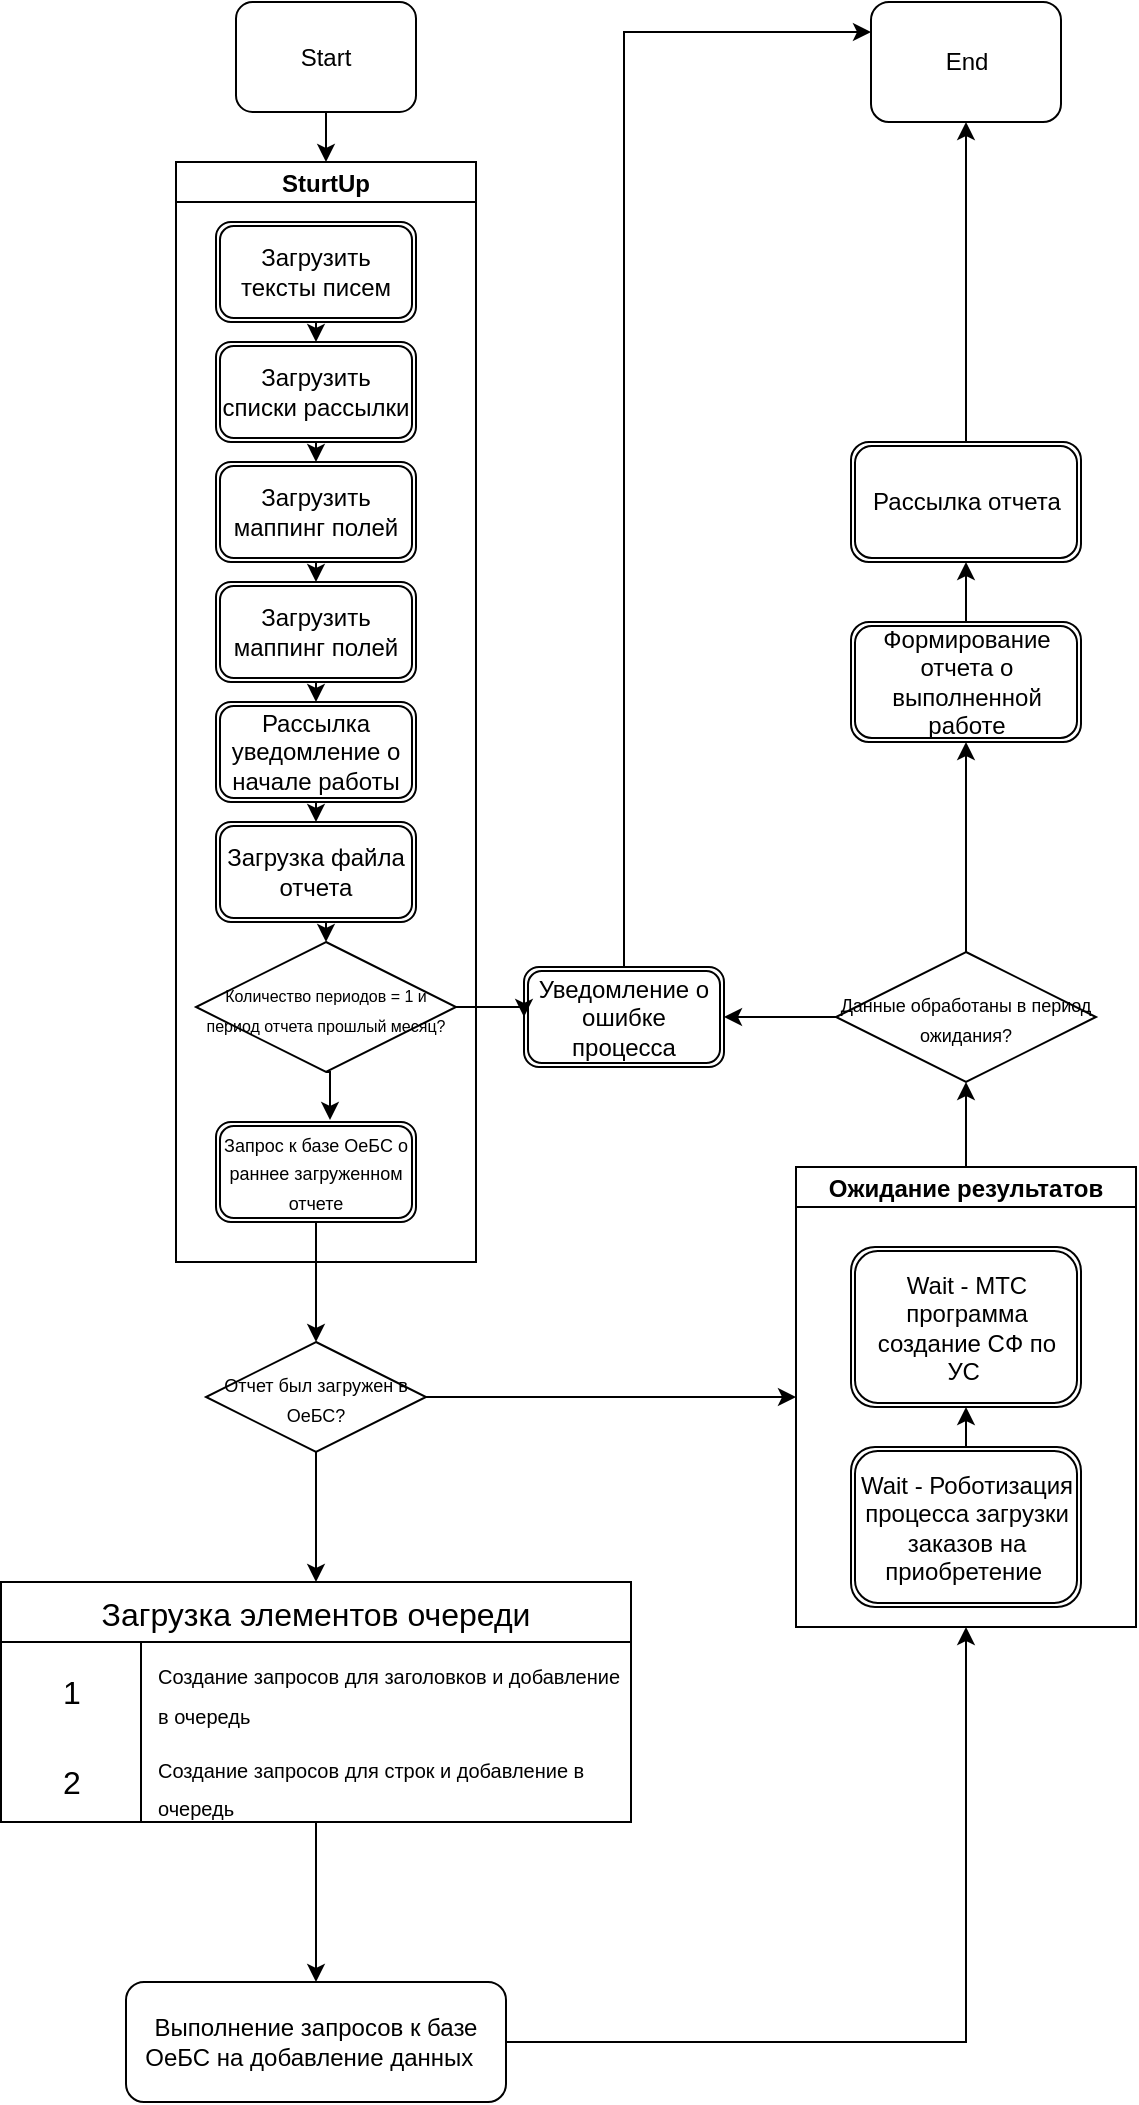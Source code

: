 <mxfile version="21.1.9" type="github">
  <diagram id="C5RBs43oDa-KdzZeNtuy" name="Page-1">
    <mxGraphModel dx="494" dy="754" grid="1" gridSize="10" guides="1" tooltips="1" connect="1" arrows="1" fold="1" page="1" pageScale="1" pageWidth="827" pageHeight="1169" math="0" shadow="0">
      <root>
        <mxCell id="WIyWlLk6GJQsqaUBKTNV-0" />
        <mxCell id="WIyWlLk6GJQsqaUBKTNV-1" parent="WIyWlLk6GJQsqaUBKTNV-0" />
        <mxCell id="a5ogxu9tReecGd_fqsYU-39" style="edgeStyle=orthogonalEdgeStyle;rounded=0;orthogonalLoop=1;jettySize=auto;html=1;exitX=0.5;exitY=1;exitDx=0;exitDy=0;entryX=0.5;entryY=0;entryDx=0;entryDy=0;" edge="1" parent="WIyWlLk6GJQsqaUBKTNV-1" source="WIyWlLk6GJQsqaUBKTNV-3" target="a5ogxu9tReecGd_fqsYU-13">
          <mxGeometry relative="1" as="geometry" />
        </mxCell>
        <mxCell id="WIyWlLk6GJQsqaUBKTNV-3" value="Start" style="rounded=1;whiteSpace=wrap;html=1;fontSize=12;glass=0;strokeWidth=1;shadow=0;" parent="WIyWlLk6GJQsqaUBKTNV-1" vertex="1">
          <mxGeometry x="170" y="50" width="90" height="55" as="geometry" />
        </mxCell>
        <mxCell id="a5ogxu9tReecGd_fqsYU-0" value="End" style="rounded=1;whiteSpace=wrap;html=1;fontSize=12;glass=0;strokeWidth=1;shadow=0;" vertex="1" parent="WIyWlLk6GJQsqaUBKTNV-1">
          <mxGeometry x="487.5" y="50" width="95" height="60" as="geometry" />
        </mxCell>
        <mxCell id="a5ogxu9tReecGd_fqsYU-13" value="SturtUp" style="swimlane;startSize=20;horizontal=1;containerType=tree;" vertex="1" parent="WIyWlLk6GJQsqaUBKTNV-1">
          <mxGeometry x="140" y="130" width="150" height="550" as="geometry" />
        </mxCell>
        <mxCell id="a5ogxu9tReecGd_fqsYU-37" style="edgeStyle=orthogonalEdgeStyle;rounded=0;orthogonalLoop=1;jettySize=auto;html=1;exitX=0.5;exitY=1;exitDx=0;exitDy=0;entryX=0.5;entryY=0;entryDx=0;entryDy=0;" edge="1" parent="a5ogxu9tReecGd_fqsYU-13" source="a5ogxu9tReecGd_fqsYU-8" target="a5ogxu9tReecGd_fqsYU-17">
          <mxGeometry relative="1" as="geometry" />
        </mxCell>
        <mxCell id="a5ogxu9tReecGd_fqsYU-8" value="Загрузить списки рассылки" style="shape=ext;double=1;rounded=1;whiteSpace=wrap;html=1;" vertex="1" parent="a5ogxu9tReecGd_fqsYU-13">
          <mxGeometry x="20" y="90" width="100" height="50" as="geometry" />
        </mxCell>
        <mxCell id="a5ogxu9tReecGd_fqsYU-36" style="edgeStyle=orthogonalEdgeStyle;rounded=0;orthogonalLoop=1;jettySize=auto;html=1;exitX=0.5;exitY=1;exitDx=0;exitDy=0;entryX=0.5;entryY=0;entryDx=0;entryDy=0;" edge="1" parent="a5ogxu9tReecGd_fqsYU-13" source="a5ogxu9tReecGd_fqsYU-17" target="a5ogxu9tReecGd_fqsYU-18">
          <mxGeometry relative="1" as="geometry" />
        </mxCell>
        <mxCell id="a5ogxu9tReecGd_fqsYU-17" value="Загрузить маппинг полей" style="shape=ext;double=1;rounded=1;whiteSpace=wrap;html=1;" vertex="1" parent="a5ogxu9tReecGd_fqsYU-13">
          <mxGeometry x="20" y="150" width="100" height="50" as="geometry" />
        </mxCell>
        <mxCell id="a5ogxu9tReecGd_fqsYU-35" style="edgeStyle=orthogonalEdgeStyle;rounded=0;orthogonalLoop=1;jettySize=auto;html=1;exitX=0.5;exitY=1;exitDx=0;exitDy=0;entryX=0.5;entryY=0;entryDx=0;entryDy=0;" edge="1" parent="a5ogxu9tReecGd_fqsYU-13" source="a5ogxu9tReecGd_fqsYU-18" target="a5ogxu9tReecGd_fqsYU-19">
          <mxGeometry relative="1" as="geometry" />
        </mxCell>
        <mxCell id="a5ogxu9tReecGd_fqsYU-18" value="Загрузить маппинг полей" style="shape=ext;double=1;rounded=1;whiteSpace=wrap;html=1;" vertex="1" parent="a5ogxu9tReecGd_fqsYU-13">
          <mxGeometry x="20" y="210" width="100" height="50" as="geometry" />
        </mxCell>
        <mxCell id="a5ogxu9tReecGd_fqsYU-38" style="edgeStyle=orthogonalEdgeStyle;rounded=0;orthogonalLoop=1;jettySize=auto;html=1;exitX=0.5;exitY=1;exitDx=0;exitDy=0;entryX=0.5;entryY=0;entryDx=0;entryDy=0;" edge="1" parent="a5ogxu9tReecGd_fqsYU-13" source="a5ogxu9tReecGd_fqsYU-5" target="a5ogxu9tReecGd_fqsYU-8">
          <mxGeometry relative="1" as="geometry" />
        </mxCell>
        <mxCell id="a5ogxu9tReecGd_fqsYU-5" value="Загрузить тексты писем" style="shape=ext;double=1;rounded=1;whiteSpace=wrap;html=1;" vertex="1" parent="a5ogxu9tReecGd_fqsYU-13">
          <mxGeometry x="20" y="30" width="100" height="50" as="geometry" />
        </mxCell>
        <mxCell id="a5ogxu9tReecGd_fqsYU-34" style="edgeStyle=orthogonalEdgeStyle;rounded=0;orthogonalLoop=1;jettySize=auto;html=1;exitX=0.5;exitY=1;exitDx=0;exitDy=0;entryX=0.5;entryY=0;entryDx=0;entryDy=0;" edge="1" parent="a5ogxu9tReecGd_fqsYU-13" source="a5ogxu9tReecGd_fqsYU-19" target="a5ogxu9tReecGd_fqsYU-20">
          <mxGeometry relative="1" as="geometry" />
        </mxCell>
        <mxCell id="a5ogxu9tReecGd_fqsYU-19" value="Рассылка уведомление о начале работы" style="shape=ext;double=1;rounded=1;whiteSpace=wrap;html=1;" vertex="1" parent="a5ogxu9tReecGd_fqsYU-13">
          <mxGeometry x="20" y="270" width="100" height="50" as="geometry" />
        </mxCell>
        <mxCell id="a5ogxu9tReecGd_fqsYU-33" style="edgeStyle=orthogonalEdgeStyle;rounded=0;orthogonalLoop=1;jettySize=auto;html=1;exitX=0.5;exitY=1;exitDx=0;exitDy=0;entryX=0.5;entryY=0;entryDx=0;entryDy=0;" edge="1" parent="a5ogxu9tReecGd_fqsYU-13" source="a5ogxu9tReecGd_fqsYU-20" target="a5ogxu9tReecGd_fqsYU-24">
          <mxGeometry relative="1" as="geometry" />
        </mxCell>
        <mxCell id="a5ogxu9tReecGd_fqsYU-20" value="Загрузка файла отчета" style="shape=ext;double=1;rounded=1;whiteSpace=wrap;html=1;" vertex="1" parent="a5ogxu9tReecGd_fqsYU-13">
          <mxGeometry x="20" y="330" width="100" height="50" as="geometry" />
        </mxCell>
        <mxCell id="a5ogxu9tReecGd_fqsYU-41" style="edgeStyle=orthogonalEdgeStyle;rounded=0;orthogonalLoop=1;jettySize=auto;html=1;exitX=0.5;exitY=1;exitDx=0;exitDy=0;entryX=0.57;entryY=-0.02;entryDx=0;entryDy=0;entryPerimeter=0;" edge="1" parent="a5ogxu9tReecGd_fqsYU-13" source="a5ogxu9tReecGd_fqsYU-24" target="a5ogxu9tReecGd_fqsYU-40">
          <mxGeometry relative="1" as="geometry" />
        </mxCell>
        <mxCell id="a5ogxu9tReecGd_fqsYU-24" value="&lt;font style=&quot;font-size: 8px;&quot;&gt;Количество периодов = 1 и период отчета прошлый месяц?&lt;/font&gt;" style="rhombus;whiteSpace=wrap;html=1;" vertex="1" parent="a5ogxu9tReecGd_fqsYU-13">
          <mxGeometry x="10" y="390" width="130" height="65" as="geometry" />
        </mxCell>
        <mxCell id="a5ogxu9tReecGd_fqsYU-40" value="&lt;font style=&quot;font-size: 9px;&quot;&gt;Запрос к базе ОеБС о раннее загруженном отчете&lt;/font&gt;" style="shape=ext;double=1;rounded=1;whiteSpace=wrap;html=1;" vertex="1" parent="a5ogxu9tReecGd_fqsYU-13">
          <mxGeometry x="20" y="480" width="100" height="50" as="geometry" />
        </mxCell>
        <mxCell id="a5ogxu9tReecGd_fqsYU-32" style="edgeStyle=orthogonalEdgeStyle;rounded=0;orthogonalLoop=1;jettySize=auto;html=1;exitX=0.5;exitY=0;exitDx=0;exitDy=0;entryX=0;entryY=0.25;entryDx=0;entryDy=0;" edge="1" parent="WIyWlLk6GJQsqaUBKTNV-1" source="a5ogxu9tReecGd_fqsYU-30" target="a5ogxu9tReecGd_fqsYU-0">
          <mxGeometry relative="1" as="geometry" />
        </mxCell>
        <mxCell id="a5ogxu9tReecGd_fqsYU-30" value="Уведомление о ошибке процесса" style="shape=ext;double=1;rounded=1;whiteSpace=wrap;html=1;" vertex="1" parent="WIyWlLk6GJQsqaUBKTNV-1">
          <mxGeometry x="314" y="532.5" width="100" height="50" as="geometry" />
        </mxCell>
        <mxCell id="a5ogxu9tReecGd_fqsYU-31" style="edgeStyle=orthogonalEdgeStyle;rounded=0;orthogonalLoop=1;jettySize=auto;html=1;exitX=1;exitY=0.5;exitDx=0;exitDy=0;entryX=0;entryY=0.5;entryDx=0;entryDy=0;" edge="1" parent="WIyWlLk6GJQsqaUBKTNV-1" source="a5ogxu9tReecGd_fqsYU-24" target="a5ogxu9tReecGd_fqsYU-30">
          <mxGeometry relative="1" as="geometry" />
        </mxCell>
        <mxCell id="a5ogxu9tReecGd_fqsYU-73" style="edgeStyle=orthogonalEdgeStyle;rounded=0;orthogonalLoop=1;jettySize=auto;html=1;exitX=0.5;exitY=1;exitDx=0;exitDy=0;" edge="1" parent="WIyWlLk6GJQsqaUBKTNV-1" source="a5ogxu9tReecGd_fqsYU-42" target="a5ogxu9tReecGd_fqsYU-63">
          <mxGeometry relative="1" as="geometry" />
        </mxCell>
        <mxCell id="a5ogxu9tReecGd_fqsYU-85" style="edgeStyle=orthogonalEdgeStyle;rounded=0;orthogonalLoop=1;jettySize=auto;html=1;exitX=1;exitY=0.5;exitDx=0;exitDy=0;entryX=0;entryY=0.5;entryDx=0;entryDy=0;" edge="1" parent="WIyWlLk6GJQsqaUBKTNV-1" source="a5ogxu9tReecGd_fqsYU-42" target="a5ogxu9tReecGd_fqsYU-45">
          <mxGeometry relative="1" as="geometry" />
        </mxCell>
        <mxCell id="a5ogxu9tReecGd_fqsYU-42" value="&lt;font style=&quot;font-size: 9px;&quot;&gt;Отчет был загружен в ОеБС?&lt;/font&gt;" style="rhombus;whiteSpace=wrap;html=1;" vertex="1" parent="WIyWlLk6GJQsqaUBKTNV-1">
          <mxGeometry x="155" y="720" width="110" height="55" as="geometry" />
        </mxCell>
        <mxCell id="a5ogxu9tReecGd_fqsYU-43" style="edgeStyle=orthogonalEdgeStyle;rounded=0;orthogonalLoop=1;jettySize=auto;html=1;exitX=0.5;exitY=1;exitDx=0;exitDy=0;entryX=0.5;entryY=0;entryDx=0;entryDy=0;" edge="1" parent="WIyWlLk6GJQsqaUBKTNV-1" source="a5ogxu9tReecGd_fqsYU-40" target="a5ogxu9tReecGd_fqsYU-42">
          <mxGeometry relative="1" as="geometry" />
        </mxCell>
        <mxCell id="a5ogxu9tReecGd_fqsYU-88" style="edgeStyle=orthogonalEdgeStyle;rounded=0;orthogonalLoop=1;jettySize=auto;html=1;exitX=0.5;exitY=0;exitDx=0;exitDy=0;entryX=0.5;entryY=1;entryDx=0;entryDy=0;" edge="1" parent="WIyWlLk6GJQsqaUBKTNV-1" source="a5ogxu9tReecGd_fqsYU-45" target="a5ogxu9tReecGd_fqsYU-86">
          <mxGeometry relative="1" as="geometry" />
        </mxCell>
        <mxCell id="a5ogxu9tReecGd_fqsYU-45" value="Ожидание результатов" style="swimlane;startSize=20;horizontal=1;containerType=tree;" vertex="1" parent="WIyWlLk6GJQsqaUBKTNV-1">
          <mxGeometry x="450" y="632.5" width="170" height="230" as="geometry">
            <mxRectangle x="430" y="630" width="180" height="30" as="alternateBounds" />
          </mxGeometry>
        </mxCell>
        <mxCell id="a5ogxu9tReecGd_fqsYU-81" value="Wait - МТС программа создание СФ по УС&amp;nbsp;" style="shape=ext;double=1;rounded=1;whiteSpace=wrap;html=1;" vertex="1" parent="a5ogxu9tReecGd_fqsYU-45">
          <mxGeometry x="27.5" y="40" width="115" height="80" as="geometry" />
        </mxCell>
        <mxCell id="a5ogxu9tReecGd_fqsYU-83" style="edgeStyle=orthogonalEdgeStyle;rounded=0;orthogonalLoop=1;jettySize=auto;html=1;exitX=0.5;exitY=0;exitDx=0;exitDy=0;entryX=0.5;entryY=1;entryDx=0;entryDy=0;" edge="1" parent="a5ogxu9tReecGd_fqsYU-45" source="a5ogxu9tReecGd_fqsYU-78" target="a5ogxu9tReecGd_fqsYU-81">
          <mxGeometry relative="1" as="geometry" />
        </mxCell>
        <mxCell id="a5ogxu9tReecGd_fqsYU-78" value="Wait - Роботизация процесса загрузки заказов на приобретение&amp;nbsp;" style="shape=ext;double=1;rounded=1;whiteSpace=wrap;html=1;" vertex="1" parent="a5ogxu9tReecGd_fqsYU-45">
          <mxGeometry x="27.5" y="140" width="115" height="80" as="geometry" />
        </mxCell>
        <mxCell id="a5ogxu9tReecGd_fqsYU-76" style="edgeStyle=orthogonalEdgeStyle;rounded=0;orthogonalLoop=1;jettySize=auto;html=1;entryX=0.5;entryY=0;entryDx=0;entryDy=0;" edge="1" parent="WIyWlLk6GJQsqaUBKTNV-1" source="a5ogxu9tReecGd_fqsYU-63" target="a5ogxu9tReecGd_fqsYU-75">
          <mxGeometry relative="1" as="geometry" />
        </mxCell>
        <mxCell id="a5ogxu9tReecGd_fqsYU-63" value="Загрузка элементов очереди" style="shape=table;startSize=30;container=1;collapsible=0;childLayout=tableLayout;fixedRows=1;rowLines=0;fontStyle=0;strokeColor=default;fontSize=16;" vertex="1" parent="WIyWlLk6GJQsqaUBKTNV-1">
          <mxGeometry x="52.5" y="840" width="315" height="120" as="geometry" />
        </mxCell>
        <mxCell id="a5ogxu9tReecGd_fqsYU-64" value="" style="shape=tableRow;horizontal=0;startSize=0;swimlaneHead=0;swimlaneBody=0;top=0;left=0;bottom=0;right=0;collapsible=0;dropTarget=0;fillColor=none;points=[[0,0.5],[1,0.5]];portConstraint=eastwest;strokeColor=inherit;fontSize=16;" vertex="1" parent="a5ogxu9tReecGd_fqsYU-63">
          <mxGeometry y="30" width="315" height="50" as="geometry" />
        </mxCell>
        <mxCell id="a5ogxu9tReecGd_fqsYU-65" value="1" style="shape=partialRectangle;html=1;whiteSpace=wrap;connectable=0;fillColor=none;top=0;left=0;bottom=0;right=0;overflow=hidden;pointerEvents=1;strokeColor=inherit;fontSize=16;" vertex="1" parent="a5ogxu9tReecGd_fqsYU-64">
          <mxGeometry width="70" height="50" as="geometry">
            <mxRectangle width="70" height="50" as="alternateBounds" />
          </mxGeometry>
        </mxCell>
        <mxCell id="a5ogxu9tReecGd_fqsYU-66" value="&lt;font style=&quot;font-size: 10px;&quot;&gt;Создание запросов для заголовков и добавление в очередь&lt;/font&gt;" style="shape=partialRectangle;html=1;whiteSpace=wrap;connectable=0;fillColor=none;top=0;left=0;bottom=0;right=0;align=left;spacingLeft=6;overflow=hidden;strokeColor=inherit;fontSize=16;" vertex="1" parent="a5ogxu9tReecGd_fqsYU-64">
          <mxGeometry x="70" width="245" height="50" as="geometry">
            <mxRectangle width="245" height="50" as="alternateBounds" />
          </mxGeometry>
        </mxCell>
        <mxCell id="a5ogxu9tReecGd_fqsYU-67" value="" style="shape=tableRow;horizontal=0;startSize=0;swimlaneHead=0;swimlaneBody=0;top=0;left=0;bottom=0;right=0;collapsible=0;dropTarget=0;fillColor=none;points=[[0,0.5],[1,0.5]];portConstraint=eastwest;strokeColor=inherit;fontSize=16;" vertex="1" parent="a5ogxu9tReecGd_fqsYU-63">
          <mxGeometry y="80" width="315" height="40" as="geometry" />
        </mxCell>
        <mxCell id="a5ogxu9tReecGd_fqsYU-68" value="2" style="shape=partialRectangle;html=1;whiteSpace=wrap;connectable=0;fillColor=none;top=0;left=0;bottom=0;right=0;overflow=hidden;strokeColor=inherit;fontSize=16;" vertex="1" parent="a5ogxu9tReecGd_fqsYU-67">
          <mxGeometry width="70" height="40" as="geometry">
            <mxRectangle width="70" height="40" as="alternateBounds" />
          </mxGeometry>
        </mxCell>
        <mxCell id="a5ogxu9tReecGd_fqsYU-69" value="&lt;font style=&quot;font-size: 10px;&quot;&gt;Создание запросов для строк и добавление в очередь&lt;/font&gt;" style="shape=partialRectangle;html=1;whiteSpace=wrap;connectable=0;fillColor=none;top=0;left=0;bottom=0;right=0;align=left;spacingLeft=6;overflow=hidden;strokeColor=inherit;fontSize=16;" vertex="1" parent="a5ogxu9tReecGd_fqsYU-67">
          <mxGeometry x="70" width="245" height="40" as="geometry">
            <mxRectangle width="245" height="40" as="alternateBounds" />
          </mxGeometry>
        </mxCell>
        <mxCell id="a5ogxu9tReecGd_fqsYU-77" style="edgeStyle=orthogonalEdgeStyle;rounded=0;orthogonalLoop=1;jettySize=auto;html=1;exitX=1;exitY=0.5;exitDx=0;exitDy=0;entryX=0.5;entryY=1;entryDx=0;entryDy=0;" edge="1" parent="WIyWlLk6GJQsqaUBKTNV-1" source="a5ogxu9tReecGd_fqsYU-75" target="a5ogxu9tReecGd_fqsYU-45">
          <mxGeometry relative="1" as="geometry" />
        </mxCell>
        <mxCell id="a5ogxu9tReecGd_fqsYU-75" value="Выполнение запросов к базе ОеБС на добавление данных&amp;nbsp;&amp;nbsp;" style="rounded=1;whiteSpace=wrap;html=1;" vertex="1" parent="WIyWlLk6GJQsqaUBKTNV-1">
          <mxGeometry x="115" y="1040" width="190" height="60" as="geometry" />
        </mxCell>
        <mxCell id="a5ogxu9tReecGd_fqsYU-87" style="edgeStyle=orthogonalEdgeStyle;rounded=0;orthogonalLoop=1;jettySize=auto;html=1;exitX=0;exitY=0.5;exitDx=0;exitDy=0;" edge="1" parent="WIyWlLk6GJQsqaUBKTNV-1" source="a5ogxu9tReecGd_fqsYU-86" target="a5ogxu9tReecGd_fqsYU-30">
          <mxGeometry relative="1" as="geometry" />
        </mxCell>
        <mxCell id="a5ogxu9tReecGd_fqsYU-90" style="edgeStyle=orthogonalEdgeStyle;rounded=0;orthogonalLoop=1;jettySize=auto;html=1;exitX=0.5;exitY=0;exitDx=0;exitDy=0;" edge="1" parent="WIyWlLk6GJQsqaUBKTNV-1" source="a5ogxu9tReecGd_fqsYU-86" target="a5ogxu9tReecGd_fqsYU-89">
          <mxGeometry relative="1" as="geometry" />
        </mxCell>
        <mxCell id="a5ogxu9tReecGd_fqsYU-86" value="&lt;font style=&quot;font-size: 9px;&quot;&gt;Данные обработаны в период ожидания?&lt;/font&gt;" style="rhombus;whiteSpace=wrap;html=1;" vertex="1" parent="WIyWlLk6GJQsqaUBKTNV-1">
          <mxGeometry x="470" y="525" width="130" height="65" as="geometry" />
        </mxCell>
        <mxCell id="a5ogxu9tReecGd_fqsYU-92" style="edgeStyle=orthogonalEdgeStyle;rounded=0;orthogonalLoop=1;jettySize=auto;html=1;exitX=0.5;exitY=0;exitDx=0;exitDy=0;entryX=0.5;entryY=1;entryDx=0;entryDy=0;" edge="1" parent="WIyWlLk6GJQsqaUBKTNV-1" source="a5ogxu9tReecGd_fqsYU-89" target="a5ogxu9tReecGd_fqsYU-91">
          <mxGeometry relative="1" as="geometry" />
        </mxCell>
        <mxCell id="a5ogxu9tReecGd_fqsYU-89" value="Формирование отчета о выполненной работе" style="shape=ext;double=1;rounded=1;whiteSpace=wrap;html=1;" vertex="1" parent="WIyWlLk6GJQsqaUBKTNV-1">
          <mxGeometry x="477.5" y="360" width="115" height="60" as="geometry" />
        </mxCell>
        <mxCell id="a5ogxu9tReecGd_fqsYU-94" style="edgeStyle=orthogonalEdgeStyle;rounded=0;orthogonalLoop=1;jettySize=auto;html=1;exitX=0.5;exitY=0;exitDx=0;exitDy=0;" edge="1" parent="WIyWlLk6GJQsqaUBKTNV-1" source="a5ogxu9tReecGd_fqsYU-91" target="a5ogxu9tReecGd_fqsYU-0">
          <mxGeometry relative="1" as="geometry" />
        </mxCell>
        <mxCell id="a5ogxu9tReecGd_fqsYU-91" value="Рассылка отчета" style="shape=ext;double=1;rounded=1;whiteSpace=wrap;html=1;" vertex="1" parent="WIyWlLk6GJQsqaUBKTNV-1">
          <mxGeometry x="477.5" y="270" width="115" height="60" as="geometry" />
        </mxCell>
      </root>
    </mxGraphModel>
  </diagram>
</mxfile>
